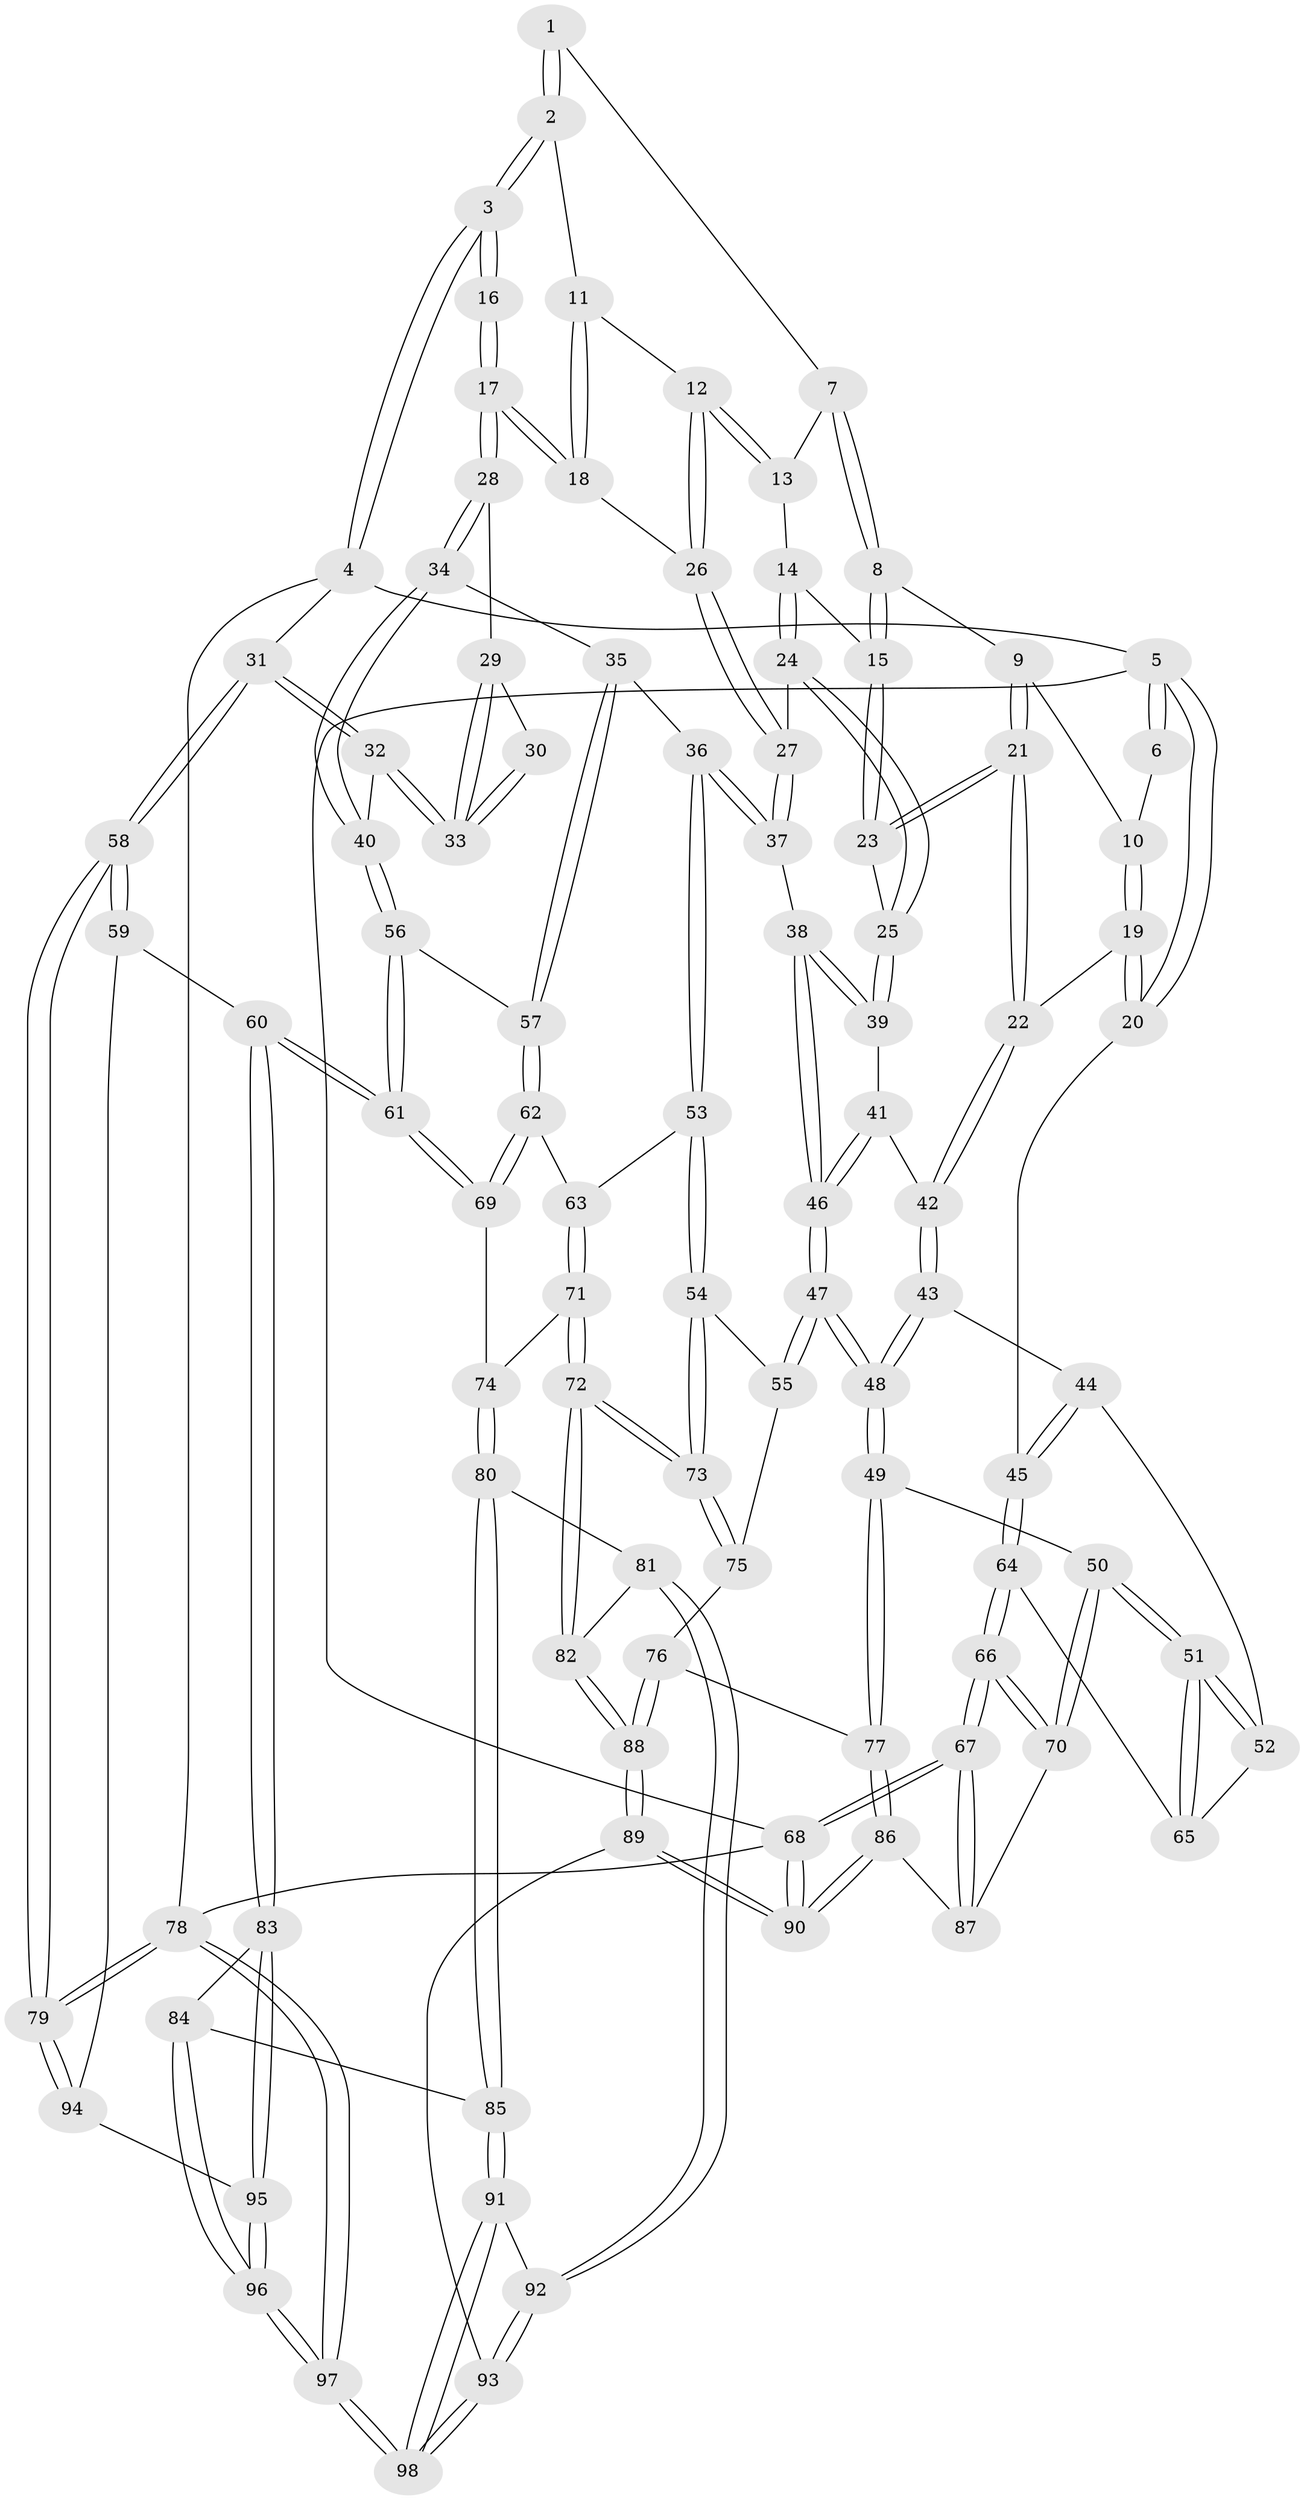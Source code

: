 // Generated by graph-tools (version 1.1) at 2025/11/02/27/25 16:11:54]
// undirected, 98 vertices, 242 edges
graph export_dot {
graph [start="1"]
  node [color=gray90,style=filled];
  1 [pos="+0.4965190100459002+0"];
  2 [pos="+0.7871146942853714+0"];
  3 [pos="+1+0"];
  4 [pos="+1+0"];
  5 [pos="+0+0"];
  6 [pos="+0.2756790900880365+0"];
  7 [pos="+0.4884818979359046+0"];
  8 [pos="+0.41575521059175363+0.0938663330899824"];
  9 [pos="+0.3792935350324131+0.08558459734930152"];
  10 [pos="+0.2994817473635971+0.05485796414652747"];
  11 [pos="+0.7621004469338121+0"];
  12 [pos="+0.6190934768054128+0.11865708138072545"];
  13 [pos="+0.5266689059175811+0.04347111443801189"];
  14 [pos="+0.4941534173943037+0.13804371670726942"];
  15 [pos="+0.42389364235584026+0.11192651387910835"];
  16 [pos="+0.9704485625649215+0.04953078558324195"];
  17 [pos="+0.7685694023243638+0.17556085891958137"];
  18 [pos="+0.7622811249426669+0.1651199596353546"];
  19 [pos="+0.25028578498814835+0.133058620299586"];
  20 [pos="+0+0"];
  21 [pos="+0.3019963633677478+0.2202646298171348"];
  22 [pos="+0.2820119794438523+0.2232094772358876"];
  23 [pos="+0.3766952512670935+0.21493314030138042"];
  24 [pos="+0.51951855640947+0.1673434652235567"];
  25 [pos="+0.4140262577735113+0.23887177621011327"];
  26 [pos="+0.6171978864098772+0.13941988179078024"];
  27 [pos="+0.5830942972009378+0.1928285956838683"];
  28 [pos="+0.7768354330146034+0.2099079053907763"];
  29 [pos="+0.8613498695117321+0.1906321296286353"];
  30 [pos="+0.9598276989694242+0.07459982667818273"];
  31 [pos="+1+0.42151081054430983"];
  32 [pos="+0.9451284114693492+0.3653779247471832"];
  33 [pos="+0.9294044300717084+0.2645186672003854"];
  34 [pos="+0.7530131862168989+0.331257490646312"];
  35 [pos="+0.6996256185571486+0.35755279271974805"];
  36 [pos="+0.637440898266524+0.35920051845303386"];
  37 [pos="+0.6103558847594874+0.34274109816812687"];
  38 [pos="+0.5882785699052661+0.34527111520425274"];
  39 [pos="+0.42534390224710716+0.2585383774775894"];
  40 [pos="+0.9444600783236626+0.3654974475082021"];
  41 [pos="+0.38333587599506613+0.3563042364550274"];
  42 [pos="+0.24842547179563365+0.28557815845993123"];
  43 [pos="+0.18259893473867+0.33877573543947725"];
  44 [pos="+0.14248122470399616+0.3376590463906267"];
  45 [pos="+0+0.16856494053682178"];
  46 [pos="+0.4211691025619917+0.42881160084977954"];
  47 [pos="+0.34114752710652096+0.5784072351000344"];
  48 [pos="+0.34047586055498985+0.5786602147454412"];
  49 [pos="+0.2957868388895951+0.6320269170877831"];
  50 [pos="+0.15197250306648932+0.6446341982430415"];
  51 [pos="+0.11559421116159169+0.5927886765534702"];
  52 [pos="+0.1037924463765045+0.47811478634771226"];
  53 [pos="+0.5875994804638354+0.5790554583055523"];
  54 [pos="+0.5844492093073012+0.5804919657001407"];
  55 [pos="+0.4668177615072124+0.6042829062773187"];
  56 [pos="+0.8631351739314027+0.5062000425247389"];
  57 [pos="+0.7597188061838626+0.494407179600195"];
  58 [pos="+1+0.659377453995612"];
  59 [pos="+1+0.6791212402883074"];
  60 [pos="+0.9522790136237749+0.6956336666017744"];
  61 [pos="+0.8833874415452219+0.6554349516299801"];
  62 [pos="+0.7486451054227813+0.5899150399429515"];
  63 [pos="+0.6388815251891353+0.6030587488896988"];
  64 [pos="+0+0.45941569508312374"];
  65 [pos="+0+0.47637774696535473"];
  66 [pos="+0+0.7865528266856299"];
  67 [pos="+0+1"];
  68 [pos="+0+1"];
  69 [pos="+0.8239052886045694+0.6468861783994487"];
  70 [pos="+0.06631003575492246+0.7284682957403821"];
  71 [pos="+0.6656691012343281+0.6893544130265407"];
  72 [pos="+0.5876678435176979+0.8057311717893051"];
  73 [pos="+0.587211971400876+0.8045689579199024"];
  74 [pos="+0.7319169584008459+0.7240019106868265"];
  75 [pos="+0.49448212077729753+0.6780717646584317"];
  76 [pos="+0.46497242630100116+0.7957737677773373"];
  77 [pos="+0.31638097103056795+0.7240255001358413"];
  78 [pos="+1+1"];
  79 [pos="+1+1"];
  80 [pos="+0.7248715464537466+0.8016707706952847"];
  81 [pos="+0.6254234373848244+0.8204855811287737"];
  82 [pos="+0.5878590485174009+0.813996566112717"];
  83 [pos="+0.8443488638005677+0.8429492966081449"];
  84 [pos="+0.8113120583541205+0.8554073926075659"];
  85 [pos="+0.8076706746168981+0.8563387740014898"];
  86 [pos="+0.28177750116470895+0.964685639475539"];
  87 [pos="+0.1477217473956753+0.8919541256722098"];
  88 [pos="+0.5344570877076058+0.8621489661251569"];
  89 [pos="+0.43125960455911977+1"];
  90 [pos="+0.3737595266238722+1"];
  91 [pos="+0.7959685700706826+0.8751401311394399"];
  92 [pos="+0.6807206343294754+0.9039602002398484"];
  93 [pos="+0.6501491094022186+1"];
  94 [pos="+0.9387330432906343+0.9274626426256154"];
  95 [pos="+0.9180940122493176+0.9277399812488748"];
  96 [pos="+0.8807428995954003+1"];
  97 [pos="+0.8359163497715785+1"];
  98 [pos="+0.689582428896418+1"];
  1 -- 2;
  1 -- 2;
  1 -- 7;
  2 -- 3;
  2 -- 3;
  2 -- 11;
  3 -- 4;
  3 -- 4;
  3 -- 16;
  3 -- 16;
  4 -- 5;
  4 -- 31;
  4 -- 78;
  5 -- 6;
  5 -- 6;
  5 -- 20;
  5 -- 20;
  5 -- 68;
  6 -- 10;
  7 -- 8;
  7 -- 8;
  7 -- 13;
  8 -- 9;
  8 -- 15;
  8 -- 15;
  9 -- 10;
  9 -- 21;
  9 -- 21;
  10 -- 19;
  10 -- 19;
  11 -- 12;
  11 -- 18;
  11 -- 18;
  12 -- 13;
  12 -- 13;
  12 -- 26;
  12 -- 26;
  13 -- 14;
  14 -- 15;
  14 -- 24;
  14 -- 24;
  15 -- 23;
  15 -- 23;
  16 -- 17;
  16 -- 17;
  17 -- 18;
  17 -- 18;
  17 -- 28;
  17 -- 28;
  18 -- 26;
  19 -- 20;
  19 -- 20;
  19 -- 22;
  20 -- 45;
  21 -- 22;
  21 -- 22;
  21 -- 23;
  21 -- 23;
  22 -- 42;
  22 -- 42;
  23 -- 25;
  24 -- 25;
  24 -- 25;
  24 -- 27;
  25 -- 39;
  25 -- 39;
  26 -- 27;
  26 -- 27;
  27 -- 37;
  27 -- 37;
  28 -- 29;
  28 -- 34;
  28 -- 34;
  29 -- 30;
  29 -- 33;
  29 -- 33;
  30 -- 33;
  30 -- 33;
  31 -- 32;
  31 -- 32;
  31 -- 58;
  31 -- 58;
  32 -- 33;
  32 -- 33;
  32 -- 40;
  34 -- 35;
  34 -- 40;
  34 -- 40;
  35 -- 36;
  35 -- 57;
  35 -- 57;
  36 -- 37;
  36 -- 37;
  36 -- 53;
  36 -- 53;
  37 -- 38;
  38 -- 39;
  38 -- 39;
  38 -- 46;
  38 -- 46;
  39 -- 41;
  40 -- 56;
  40 -- 56;
  41 -- 42;
  41 -- 46;
  41 -- 46;
  42 -- 43;
  42 -- 43;
  43 -- 44;
  43 -- 48;
  43 -- 48;
  44 -- 45;
  44 -- 45;
  44 -- 52;
  45 -- 64;
  45 -- 64;
  46 -- 47;
  46 -- 47;
  47 -- 48;
  47 -- 48;
  47 -- 55;
  47 -- 55;
  48 -- 49;
  48 -- 49;
  49 -- 50;
  49 -- 77;
  49 -- 77;
  50 -- 51;
  50 -- 51;
  50 -- 70;
  50 -- 70;
  51 -- 52;
  51 -- 52;
  51 -- 65;
  51 -- 65;
  52 -- 65;
  53 -- 54;
  53 -- 54;
  53 -- 63;
  54 -- 55;
  54 -- 73;
  54 -- 73;
  55 -- 75;
  56 -- 57;
  56 -- 61;
  56 -- 61;
  57 -- 62;
  57 -- 62;
  58 -- 59;
  58 -- 59;
  58 -- 79;
  58 -- 79;
  59 -- 60;
  59 -- 94;
  60 -- 61;
  60 -- 61;
  60 -- 83;
  60 -- 83;
  61 -- 69;
  61 -- 69;
  62 -- 63;
  62 -- 69;
  62 -- 69;
  63 -- 71;
  63 -- 71;
  64 -- 65;
  64 -- 66;
  64 -- 66;
  66 -- 67;
  66 -- 67;
  66 -- 70;
  66 -- 70;
  67 -- 68;
  67 -- 68;
  67 -- 87;
  67 -- 87;
  68 -- 90;
  68 -- 90;
  68 -- 78;
  69 -- 74;
  70 -- 87;
  71 -- 72;
  71 -- 72;
  71 -- 74;
  72 -- 73;
  72 -- 73;
  72 -- 82;
  72 -- 82;
  73 -- 75;
  73 -- 75;
  74 -- 80;
  74 -- 80;
  75 -- 76;
  76 -- 77;
  76 -- 88;
  76 -- 88;
  77 -- 86;
  77 -- 86;
  78 -- 79;
  78 -- 79;
  78 -- 97;
  78 -- 97;
  79 -- 94;
  79 -- 94;
  80 -- 81;
  80 -- 85;
  80 -- 85;
  81 -- 82;
  81 -- 92;
  81 -- 92;
  82 -- 88;
  82 -- 88;
  83 -- 84;
  83 -- 95;
  83 -- 95;
  84 -- 85;
  84 -- 96;
  84 -- 96;
  85 -- 91;
  85 -- 91;
  86 -- 87;
  86 -- 90;
  86 -- 90;
  88 -- 89;
  88 -- 89;
  89 -- 90;
  89 -- 90;
  89 -- 93;
  91 -- 92;
  91 -- 98;
  91 -- 98;
  92 -- 93;
  92 -- 93;
  93 -- 98;
  93 -- 98;
  94 -- 95;
  95 -- 96;
  95 -- 96;
  96 -- 97;
  96 -- 97;
  97 -- 98;
  97 -- 98;
}
